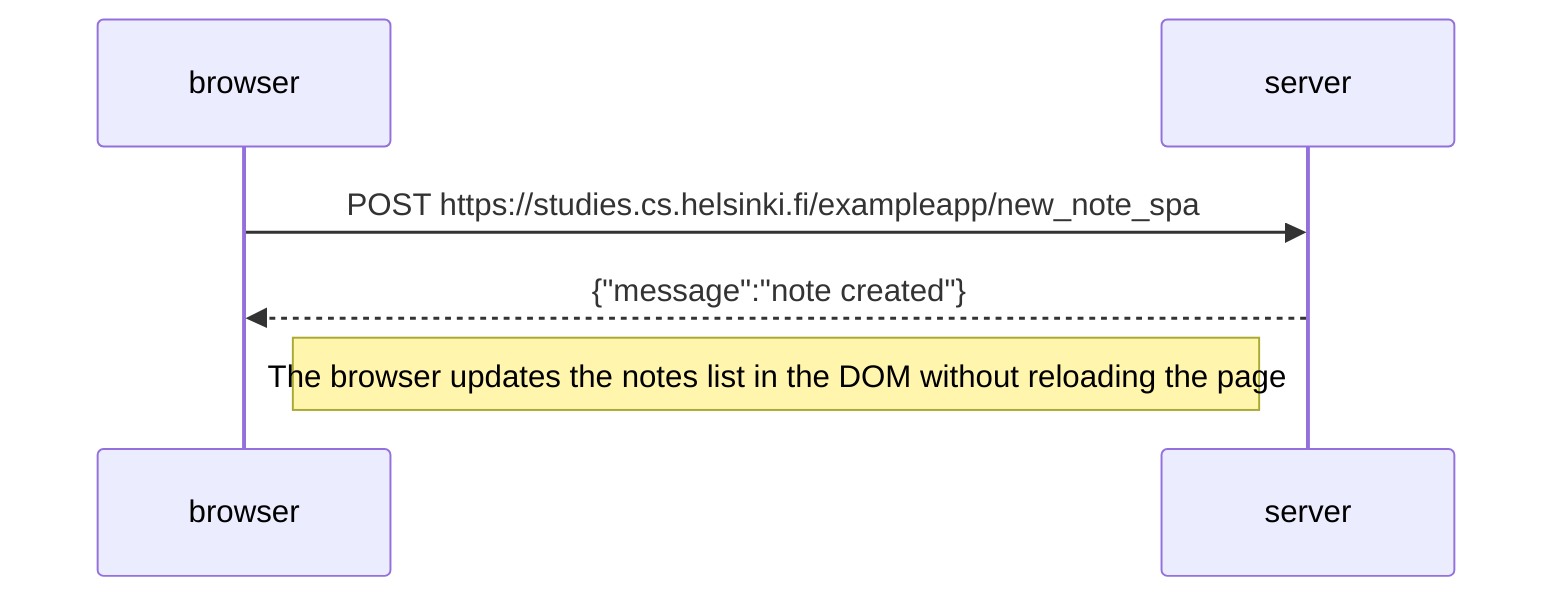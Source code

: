 sequenceDiagram
    participant browser
    participant server

    browser->>server: POST https://studies.cs.helsinki.fi/exampleapp/new_note_spa   
    
    server-->>browser: {"message":"note created"}

    Note right of browser: The browser updates the notes list in the DOM without reloading the page